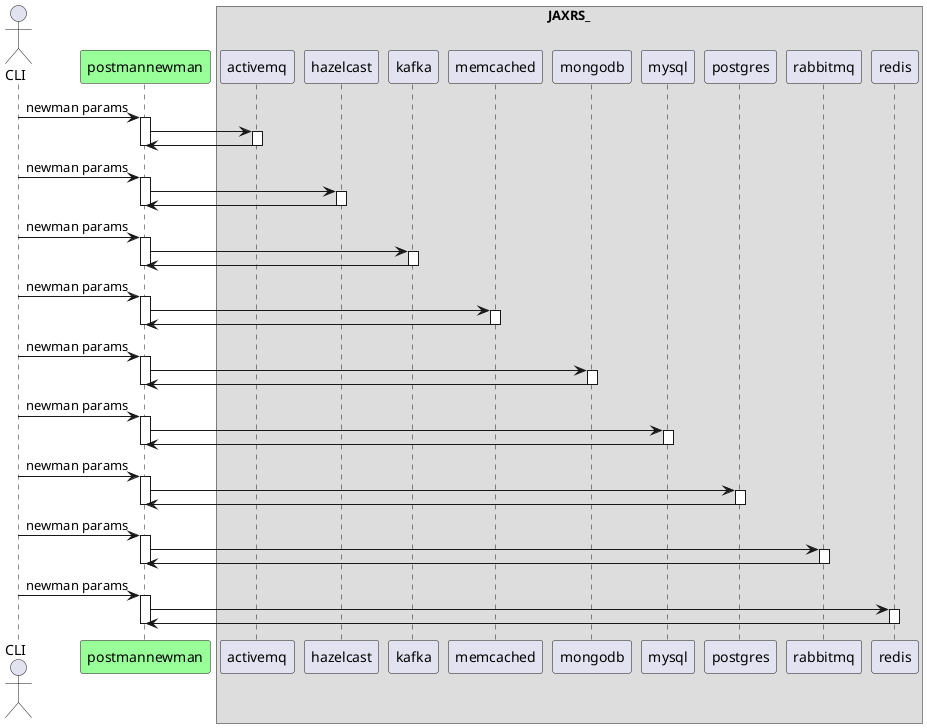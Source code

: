 @startuml postmannewman
actor CLI
participant postmannewman as postmannewman #99FF99
CLI -> postmannewman  : newman params
activate postmannewman
postmannewman -> activemq
activate activemq
activemq -> postmannewman
deactivate activemq
deactivate postmannewman

CLI -> postmannewman  : newman params
activate postmannewman
postmannewman -> hazelcast
activate hazelcast
hazelcast -> postmannewman
deactivate hazelcast
deactivate postmannewman

CLI -> postmannewman  : newman params
activate postmannewman
postmannewman -> kafka
activate kafka
kafka -> postmannewman
deactivate kafka
deactivate postmannewman

CLI -> postmannewman  : newman params
activate postmannewman
postmannewman -> memcached
activate memcached
memcached -> postmannewman
deactivate memcached
deactivate postmannewman

CLI -> postmannewman  : newman params
activate postmannewman
postmannewman -> mongodb
activate mongodb
mongodb -> postmannewman
deactivate mongodb
deactivate postmannewman

CLI -> postmannewman  : newman params
activate postmannewman
postmannewman -> mysql
activate mysql
mysql -> postmannewman
deactivate mysql
deactivate postmannewman

CLI -> postmannewman  : newman params
activate postmannewman
postmannewman -> postgres
activate postgres
postgres -> postmannewman
deactivate postgres
deactivate postmannewman

CLI -> postmannewman  : newman params
activate postmannewman
postmannewman -> rabbitmq
activate rabbitmq
rabbitmq -> postmannewman
deactivate rabbitmq
deactivate postmannewman

CLI -> postmannewman  : newman params
activate postmannewman
postmannewman -> redis
activate redis
redis -> postmannewman
deactivate redis
deactivate postmannewman

box JAXRS_
participant activemq as activemq #ADD1B2
participant hazelcast as hazelcast #ADD1B2
participant kafka as kafka #ADD1B2
participant memcached as memcached #ADD1B2
participant mongodb as mongodb #ADD1B2
participant mysql as mysql #ADD1B2
participant postgres as postgres #ADD1B2
participant rabbitmq as rabbitmq #ADD1B2
participant redis as redis #ADD1B2
end box
@enduml